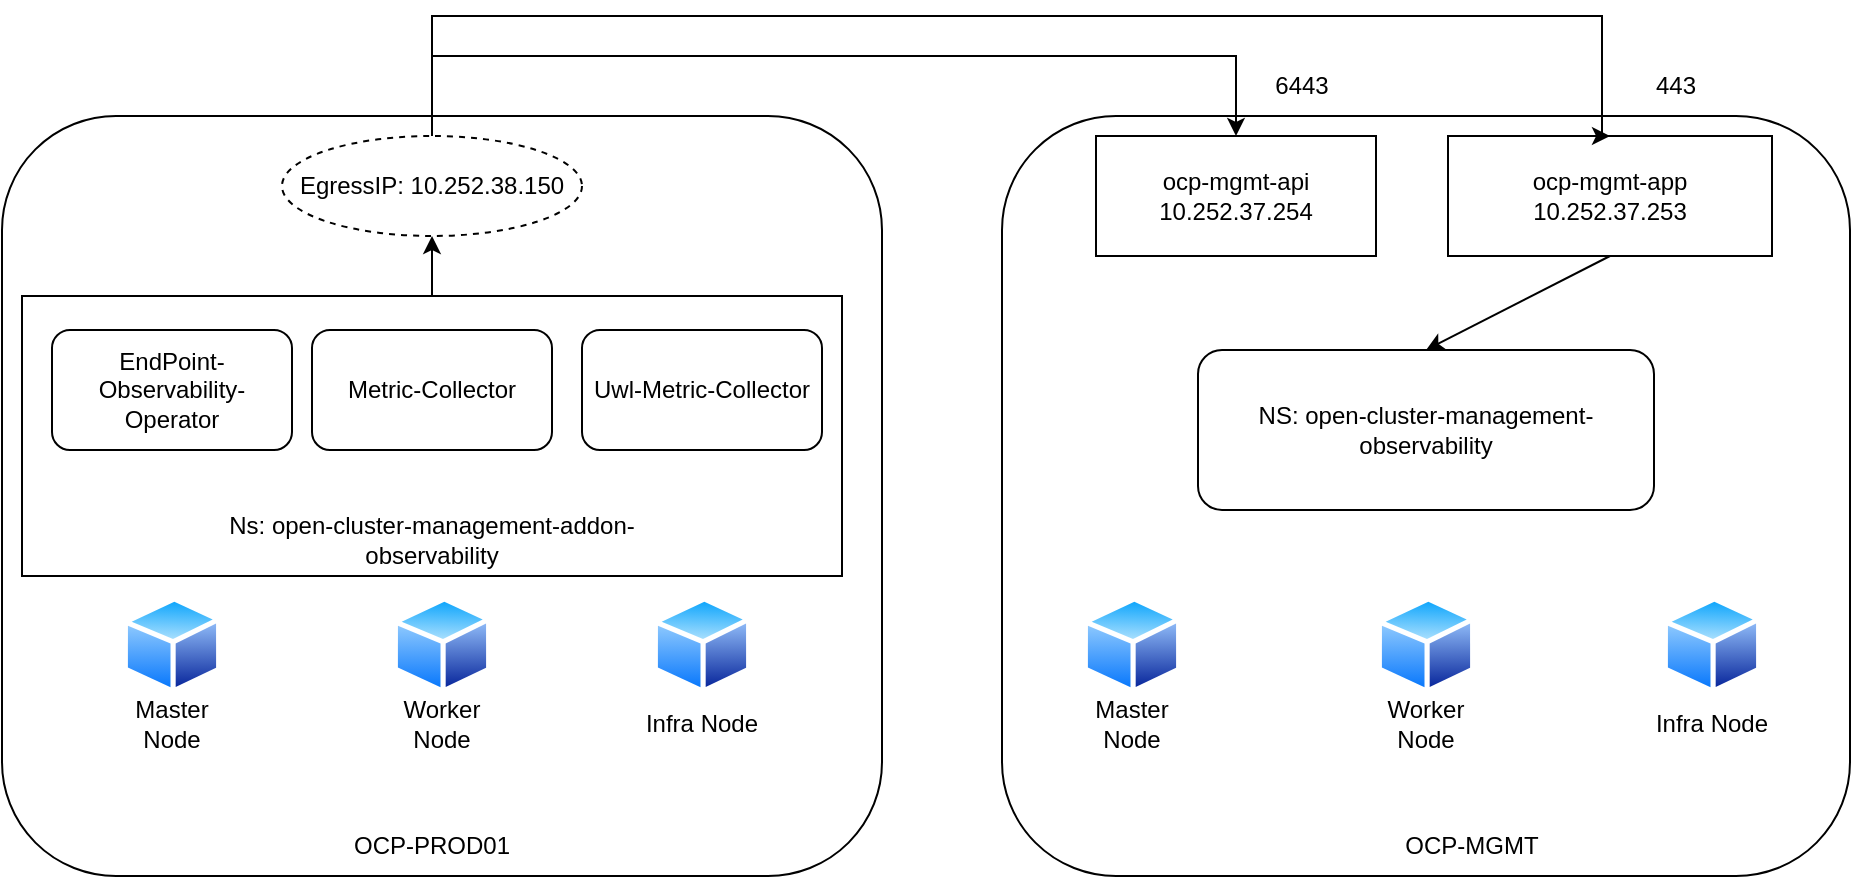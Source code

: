 <mxfile version="21.8.0" type="github">
  <diagram name="Trang-1" id="7ifttBGKkHT4g9YUg0jI">
    <mxGraphModel dx="1050" dy="542" grid="0" gridSize="10" guides="1" tooltips="1" connect="1" arrows="1" fold="1" page="1" pageScale="1" pageWidth="1169" pageHeight="1654" math="0" shadow="0">
      <root>
        <mxCell id="0" />
        <mxCell id="1" parent="0" />
        <mxCell id="-1ME4Xioy3SPUXCaSWSc-1" value="" style="rounded=1;whiteSpace=wrap;html=1;" parent="1" vertex="1">
          <mxGeometry x="20" y="140" width="440" height="380" as="geometry" />
        </mxCell>
        <mxCell id="-1ME4Xioy3SPUXCaSWSc-2" value="" style="rounded=1;whiteSpace=wrap;html=1;" parent="1" vertex="1">
          <mxGeometry x="520" y="140" width="424" height="380" as="geometry" />
        </mxCell>
        <mxCell id="-1ME4Xioy3SPUXCaSWSc-3" value="" style="image;aspect=fixed;perimeter=ellipsePerimeter;html=1;align=center;shadow=0;dashed=0;spacingTop=3;image=img/lib/active_directory/generic_node.svg;" parent="1" vertex="1">
          <mxGeometry x="80" y="380" width="50" height="49" as="geometry" />
        </mxCell>
        <mxCell id="-1ME4Xioy3SPUXCaSWSc-4" value="" style="image;aspect=fixed;perimeter=ellipsePerimeter;html=1;align=center;shadow=0;dashed=0;spacingTop=3;image=img/lib/active_directory/generic_node.svg;" parent="1" vertex="1">
          <mxGeometry x="560" y="380" width="50" height="49" as="geometry" />
        </mxCell>
        <mxCell id="-1ME4Xioy3SPUXCaSWSc-5" value="" style="image;aspect=fixed;perimeter=ellipsePerimeter;html=1;align=center;shadow=0;dashed=0;spacingTop=3;image=img/lib/active_directory/generic_node.svg;" parent="1" vertex="1">
          <mxGeometry x="215" y="380" width="50" height="49" as="geometry" />
        </mxCell>
        <mxCell id="-1ME4Xioy3SPUXCaSWSc-6" value="" style="image;aspect=fixed;perimeter=ellipsePerimeter;html=1;align=center;shadow=0;dashed=0;spacingTop=3;image=img/lib/active_directory/generic_node.svg;" parent="1" vertex="1">
          <mxGeometry x="345" y="380" width="50" height="49" as="geometry" />
        </mxCell>
        <mxCell id="-1ME4Xioy3SPUXCaSWSc-7" value="" style="image;aspect=fixed;perimeter=ellipsePerimeter;html=1;align=center;shadow=0;dashed=0;spacingTop=3;image=img/lib/active_directory/generic_node.svg;" parent="1" vertex="1">
          <mxGeometry x="707" y="380" width="50" height="49" as="geometry" />
        </mxCell>
        <mxCell id="-1ME4Xioy3SPUXCaSWSc-8" value="" style="image;aspect=fixed;perimeter=ellipsePerimeter;html=1;align=center;shadow=0;dashed=0;spacingTop=3;image=img/lib/active_directory/generic_node.svg;" parent="1" vertex="1">
          <mxGeometry x="850" y="380" width="50" height="49" as="geometry" />
        </mxCell>
        <mxCell id="-1ME4Xioy3SPUXCaSWSc-9" value="Master Node" style="text;html=1;strokeColor=none;fillColor=none;align=center;verticalAlign=middle;whiteSpace=wrap;rounded=0;" parent="1" vertex="1">
          <mxGeometry x="75" y="429" width="60" height="30" as="geometry" />
        </mxCell>
        <mxCell id="-1ME4Xioy3SPUXCaSWSc-11" value="Worker Node" style="text;html=1;strokeColor=none;fillColor=none;align=center;verticalAlign=middle;whiteSpace=wrap;rounded=0;" parent="1" vertex="1">
          <mxGeometry x="210" y="429" width="60" height="30" as="geometry" />
        </mxCell>
        <mxCell id="-1ME4Xioy3SPUXCaSWSc-12" value="Infra Node" style="text;html=1;strokeColor=none;fillColor=none;align=center;verticalAlign=middle;whiteSpace=wrap;rounded=0;" parent="1" vertex="1">
          <mxGeometry x="340" y="429" width="60" height="30" as="geometry" />
        </mxCell>
        <mxCell id="-1ME4Xioy3SPUXCaSWSc-13" value="Infra Node" style="text;html=1;strokeColor=none;fillColor=none;align=center;verticalAlign=middle;whiteSpace=wrap;rounded=0;" parent="1" vertex="1">
          <mxGeometry x="845" y="429" width="60" height="30" as="geometry" />
        </mxCell>
        <mxCell id="-1ME4Xioy3SPUXCaSWSc-14" value="Worker Node" style="text;html=1;strokeColor=none;fillColor=none;align=center;verticalAlign=middle;whiteSpace=wrap;rounded=0;" parent="1" vertex="1">
          <mxGeometry x="702" y="429" width="60" height="30" as="geometry" />
        </mxCell>
        <mxCell id="-1ME4Xioy3SPUXCaSWSc-15" value="Master Node" style="text;html=1;strokeColor=none;fillColor=none;align=center;verticalAlign=middle;whiteSpace=wrap;rounded=0;" parent="1" vertex="1">
          <mxGeometry x="555" y="429" width="60" height="30" as="geometry" />
        </mxCell>
        <mxCell id="-1ME4Xioy3SPUXCaSWSc-17" value="" style="rounded=0;whiteSpace=wrap;html=1;" parent="1" vertex="1">
          <mxGeometry x="30" y="230" width="410" height="140" as="geometry" />
        </mxCell>
        <mxCell id="-1ME4Xioy3SPUXCaSWSc-24" value="ocp-mgmt-app&lt;br style=&quot;border-color: var(--border-color);&quot;&gt;10.252.37.253" style="rounded=0;whiteSpace=wrap;html=1;" parent="1" vertex="1">
          <mxGeometry x="743" y="150" width="162" height="60" as="geometry" />
        </mxCell>
        <mxCell id="-1ME4Xioy3SPUXCaSWSc-25" value="ocp-mgmt-api&lt;br style=&quot;border-color: var(--border-color);&quot;&gt;10.252.37.254" style="rounded=0;whiteSpace=wrap;html=1;" parent="1" vertex="1">
          <mxGeometry x="567" y="150" width="140" height="60" as="geometry" />
        </mxCell>
        <mxCell id="-1ME4Xioy3SPUXCaSWSc-28" value="443" style="text;html=1;strokeColor=none;fillColor=none;align=center;verticalAlign=middle;whiteSpace=wrap;rounded=0;" parent="1" vertex="1">
          <mxGeometry x="827" y="110" width="60" height="30" as="geometry" />
        </mxCell>
        <mxCell id="-1ME4Xioy3SPUXCaSWSc-29" value="OCP-PROD01" style="text;html=1;strokeColor=none;fillColor=none;align=center;verticalAlign=middle;whiteSpace=wrap;rounded=0;" parent="1" vertex="1">
          <mxGeometry x="180" y="490" width="110" height="30" as="geometry" />
        </mxCell>
        <mxCell id="-1ME4Xioy3SPUXCaSWSc-30" value="OCP-MGMT" style="text;html=1;strokeColor=none;fillColor=none;align=center;verticalAlign=middle;whiteSpace=wrap;rounded=0;" parent="1" vertex="1">
          <mxGeometry x="700" y="490" width="110" height="30" as="geometry" />
        </mxCell>
        <mxCell id="UjyVpujZCYzMpGTlvAE9-1" value="Ns: open-cluster-management-addon-observability" style="text;html=1;strokeColor=none;fillColor=none;align=center;verticalAlign=middle;whiteSpace=wrap;rounded=0;" parent="1" vertex="1">
          <mxGeometry x="115" y="337" width="240" height="30" as="geometry" />
        </mxCell>
        <mxCell id="UjyVpujZCYzMpGTlvAE9-2" value="EndPoint-Observability-Operator" style="rounded=1;whiteSpace=wrap;html=1;" parent="1" vertex="1">
          <mxGeometry x="45" y="247" width="120" height="60" as="geometry" />
        </mxCell>
        <mxCell id="UjyVpujZCYzMpGTlvAE9-3" value="Metric-Collector" style="rounded=1;whiteSpace=wrap;html=1;" parent="1" vertex="1">
          <mxGeometry x="175" y="247" width="120" height="60" as="geometry" />
        </mxCell>
        <mxCell id="UjyVpujZCYzMpGTlvAE9-4" value="Uwl-Metric-Collector" style="rounded=1;whiteSpace=wrap;html=1;" parent="1" vertex="1">
          <mxGeometry x="310" y="247" width="120" height="60" as="geometry" />
        </mxCell>
        <mxCell id="UjyVpujZCYzMpGTlvAE9-10" style="edgeStyle=orthogonalEdgeStyle;rounded=0;orthogonalLoop=1;jettySize=auto;html=1;entryX=0.5;entryY=0;entryDx=0;entryDy=0;" parent="1" source="UjyVpujZCYzMpGTlvAE9-5" target="-1ME4Xioy3SPUXCaSWSc-24" edge="1">
          <mxGeometry relative="1" as="geometry">
            <Array as="points">
              <mxPoint x="235" y="90" />
              <mxPoint x="820" y="90" />
              <mxPoint x="820" y="150" />
            </Array>
          </mxGeometry>
        </mxCell>
        <mxCell id="UjyVpujZCYzMpGTlvAE9-16" style="edgeStyle=orthogonalEdgeStyle;rounded=0;orthogonalLoop=1;jettySize=auto;html=1;entryX=0.5;entryY=0;entryDx=0;entryDy=0;" parent="1" source="UjyVpujZCYzMpGTlvAE9-5" target="-1ME4Xioy3SPUXCaSWSc-25" edge="1">
          <mxGeometry relative="1" as="geometry">
            <Array as="points">
              <mxPoint x="235" y="110" />
              <mxPoint x="637" y="110" />
            </Array>
          </mxGeometry>
        </mxCell>
        <mxCell id="UjyVpujZCYzMpGTlvAE9-5" value="EgressIP: 10.252.38.150" style="ellipse;whiteSpace=wrap;html=1;align=center;dashed=1;" parent="1" vertex="1">
          <mxGeometry x="160" y="150" width="150" height="50" as="geometry" />
        </mxCell>
        <mxCell id="UjyVpujZCYzMpGTlvAE9-9" value="NS: open-cluster-management-observability" style="rounded=1;whiteSpace=wrap;html=1;" parent="1" vertex="1">
          <mxGeometry x="618" y="257" width="228" height="80" as="geometry" />
        </mxCell>
        <mxCell id="UjyVpujZCYzMpGTlvAE9-17" value="6443" style="text;html=1;strokeColor=none;fillColor=none;align=center;verticalAlign=middle;whiteSpace=wrap;rounded=0;" parent="1" vertex="1">
          <mxGeometry x="640" y="110" width="60" height="30" as="geometry" />
        </mxCell>
        <mxCell id="UjyVpujZCYzMpGTlvAE9-19" value="" style="endArrow=classic;html=1;rounded=0;exitX=0.5;exitY=0;exitDx=0;exitDy=0;entryX=0.5;entryY=1;entryDx=0;entryDy=0;" parent="1" source="-1ME4Xioy3SPUXCaSWSc-17" target="UjyVpujZCYzMpGTlvAE9-5" edge="1">
          <mxGeometry width="50" height="50" relative="1" as="geometry">
            <mxPoint x="260" y="240" as="sourcePoint" />
            <mxPoint x="310" y="190" as="targetPoint" />
          </mxGeometry>
        </mxCell>
        <mxCell id="UjyVpujZCYzMpGTlvAE9-22" value="" style="endArrow=classic;html=1;rounded=0;exitX=0.5;exitY=1;exitDx=0;exitDy=0;entryX=0.5;entryY=0;entryDx=0;entryDy=0;" parent="1" source="-1ME4Xioy3SPUXCaSWSc-24" target="UjyVpujZCYzMpGTlvAE9-9" edge="1">
          <mxGeometry width="50" height="50" relative="1" as="geometry">
            <mxPoint x="790" y="250" as="sourcePoint" />
            <mxPoint x="840" y="200" as="targetPoint" />
          </mxGeometry>
        </mxCell>
      </root>
    </mxGraphModel>
  </diagram>
</mxfile>
